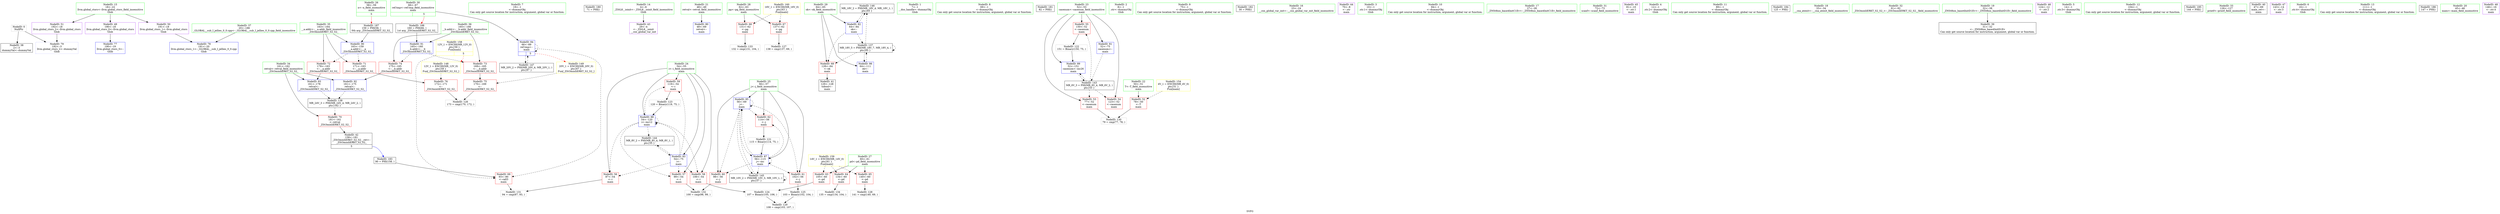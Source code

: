 digraph "SVFG" {
	label="SVFG";

	Node0x562eb724abb0 [shape=record,color=grey,label="{NodeID: 0\nNullPtr}"];
	Node0x562eb724abb0 -> Node0x562eb7261e10[style=solid];
	Node0x562eb724abb0 -> Node0x562eb72650d0[style=solid];
	Node0x562eb72659f0 [shape=record,color=blue,label="{NodeID: 90\n163\<--159\n__a.addr\<--__a\n_ZSt3minIiERKT_S2_S2_\n}"];
	Node0x562eb72659f0 -> Node0x562eb72649f0[style=dashed];
	Node0x562eb72659f0 -> Node0x562eb7264ac0[style=dashed];
	Node0x562eb72604c0 [shape=record,color=green,label="{NodeID: 7\n19\<--1\n\<--dummyObj\nCan only get source location for instruction, argument, global var or function.}"];
	Node0x562eb727b320 [shape=record,color=black,label="{NodeID: 180\n71 = PHI()\n}"];
	Node0x562eb72608b0 [shape=record,color=green,label="{NodeID: 14\n4\<--6\n_ZStL8__ioinit\<--_ZStL8__ioinit_field_insensitive\nGlob }"];
	Node0x562eb72608b0 -> Node0x562eb7262280[style=solid];
	Node0x562eb727c170 [shape=record,color=black,label="{NodeID: 187\n159 = PHI(58, )\n0th arg _ZSt3minIiERKT_S2_S2_ }"];
	Node0x562eb727c170 -> Node0x562eb72659f0[style=solid];
	Node0x562eb7260f80 [shape=record,color=green,label="{NodeID: 21\n48\<--49\nretval\<--retval_field_insensitive\nmain\n}"];
	Node0x562eb7260f80 -> Node0x562eb72651d0[style=solid];
	Node0x562eb7261530 [shape=record,color=green,label="{NodeID: 28\n62\<--63\npg\<--pg_field_insensitive\nmain\n}"];
	Node0x562eb7261530 -> Node0x562eb72645e0[style=solid];
	Node0x562eb7261530 -> Node0x562eb72646b0[style=solid];
	Node0x562eb7261b70 [shape=record,color=green,label="{NodeID: 35\n163\<--164\n__a.addr\<--__a.addr_field_insensitive\n_ZSt3minIiERKT_S2_S2_\n}"];
	Node0x562eb7261b70 -> Node0x562eb72649f0[style=solid];
	Node0x562eb7261b70 -> Node0x562eb7264ac0[style=solid];
	Node0x562eb7261b70 -> Node0x562eb72659f0[style=solid];
	Node0x562eb72683f0 [shape=record,color=grey,label="{NodeID: 125\n103 = Binary(102, 104, )\n}"];
	Node0x562eb72683f0 -> Node0x562eb72689f0[style=solid];
	Node0x562eb72621b0 [shape=record,color=black,label="{NodeID: 42\n158\<--181\n_ZSt3minIiERKT_S2_S2__ret\<--\n_ZSt3minIiERKT_S2_S2_\n|{<s0>5}}"];
	Node0x562eb72621b0:s0 -> Node0x562eb727bd10[style=solid,color=blue];
	Node0x562eb7263060 [shape=record,color=grey,label="{NodeID: 132\n100 = cmp(98, 99, )\n}"];
	Node0x562eb7263780 [shape=record,color=purple,label="{NodeID: 49\n190\<--18\nllvm.global_ctors_0\<--llvm.global_ctors\nGlob }"];
	Node0x562eb7263780 -> Node0x562eb7264ed0[style=solid];
	Node0x562eb7263dc0 [shape=record,color=red,label="{NodeID: 56\n87\<--54\n\<--i\nmain\n}"];
	Node0x562eb7263dc0 -> Node0x562eb7262ee0[style=solid];
	Node0x562eb7271040 [shape=record,color=black,label="{NodeID: 146\nMR_18V_2 = PHI(MR_18V_4, MR_18V_1, )\npts\{65 \}\n}"];
	Node0x562eb7271040 -> Node0x562eb7265370[style=dashed];
	Node0x562eb7264370 [shape=record,color=red,label="{NodeID: 63\n105\<--60\n\<--pd\nmain\n}"];
	Node0x562eb7264370 -> Node0x562eb7268270[style=solid];
	Node0x562eb7264920 [shape=record,color=red,label="{NodeID: 70\n181\<--161\n\<--retval\n_ZSt3minIiERKT_S2_S2_\n}"];
	Node0x562eb7264920 -> Node0x562eb72621b0[style=solid];
	Node0x562eb7272f30 [shape=record,color=yellow,style=double,label="{NodeID: 160\n16V_1 = ENCHI(MR_16V_0)\npts\{63 \}\nFun[main]}"];
	Node0x562eb7272f30 -> Node0x562eb72645e0[style=dashed];
	Node0x562eb7272f30 -> Node0x562eb72646b0[style=dashed];
	Node0x562eb7264ed0 [shape=record,color=blue,label="{NodeID: 77\n190\<--19\nllvm.global_ctors_0\<--\nGlob }"];
	Node0x562eb7265510 [shape=record,color=blue,label="{NodeID: 84\n66\<--89\nref.tmp\<--\nmain\n|{|<s3>5}}"];
	Node0x562eb7265510 -> Node0x562eb7264850[style=dashed];
	Node0x562eb7265510 -> Node0x562eb7265510[style=dashed];
	Node0x562eb7265510 -> Node0x562eb7271540[style=dashed];
	Node0x562eb7265510:s3 -> Node0x562eb7272560[style=dashed,color=red];
	Node0x562eb724c1d0 [shape=record,color=green,label="{NodeID: 1\n7\<--1\n__dso_handle\<--dummyObj\nGlob }"];
	Node0x562eb7265ac0 [shape=record,color=blue,label="{NodeID: 91\n165\<--160\n__b.addr\<--__b\n_ZSt3minIiERKT_S2_S2_\n}"];
	Node0x562eb7265ac0 -> Node0x562eb7264b90[style=dashed];
	Node0x562eb7265ac0 -> Node0x562eb7264c60[style=dashed];
	Node0x562eb7260550 [shape=record,color=green,label="{NodeID: 8\n69\<--1\n\<--dummyObj\nCan only get source location for instruction, argument, global var or function.}"];
	Node0x562eb727b420 [shape=record,color=black,label="{NodeID: 181\n82 = PHI()\n}"];
	Node0x562eb7260980 [shape=record,color=green,label="{NodeID: 15\n18\<--22\nllvm.global_ctors\<--llvm.global_ctors_field_insensitive\nGlob }"];
	Node0x562eb7260980 -> Node0x562eb7263780[style=solid];
	Node0x562eb7260980 -> Node0x562eb7263880[style=solid];
	Node0x562eb7260980 -> Node0x562eb7263980[style=solid];
	Node0x562eb727c300 [shape=record,color=black,label="{NodeID: 188\n160 = PHI(66, )\n1st arg _ZSt3minIiERKT_S2_S2_ }"];
	Node0x562eb727c300 -> Node0x562eb7265ac0[style=solid];
	Node0x562eb7261050 [shape=record,color=green,label="{NodeID: 22\n50\<--51\nT\<--T_field_insensitive\nmain\n}"];
	Node0x562eb7261050 -> Node0x562eb7263a80[style=solid];
	Node0x562eb7261600 [shape=record,color=green,label="{NodeID: 29\n64\<--65\nok\<--ok_field_insensitive\nmain\n}"];
	Node0x562eb7261600 -> Node0x562eb7264780[style=solid];
	Node0x562eb7261600 -> Node0x562eb7265370[style=solid];
	Node0x562eb7261600 -> Node0x562eb72656b0[style=solid];
	Node0x562eb7261c40 [shape=record,color=green,label="{NodeID: 36\n165\<--166\n__b.addr\<--__b.addr_field_insensitive\n_ZSt3minIiERKT_S2_S2_\n}"];
	Node0x562eb7261c40 -> Node0x562eb7264b90[style=solid];
	Node0x562eb7261c40 -> Node0x562eb7264c60[style=solid];
	Node0x562eb7261c40 -> Node0x562eb7265ac0[style=solid];
	Node0x562eb7268570 [shape=record,color=grey,label="{NodeID: 126\n173 = cmp(170, 172, )\n}"];
	Node0x562eb7262280 [shape=record,color=purple,label="{NodeID: 43\n29\<--4\n\<--_ZStL8__ioinit\n__cxx_global_var_init\n}"];
	Node0x562eb72631e0 [shape=record,color=grey,label="{NodeID: 133\n132 = cmp(131, 104, )\n}"];
	Node0x562eb7263880 [shape=record,color=purple,label="{NodeID: 50\n191\<--18\nllvm.global_ctors_1\<--llvm.global_ctors\nGlob }"];
	Node0x562eb7263880 -> Node0x562eb7264fd0[style=solid];
	Node0x562eb7263e90 [shape=record,color=red,label="{NodeID: 57\n99\<--54\n\<--i\nmain\n}"];
	Node0x562eb7263e90 -> Node0x562eb7263060[style=solid];
	Node0x562eb7271540 [shape=record,color=black,label="{NodeID: 147\nMR_20V_2 = PHI(MR_20V_4, MR_20V_1, )\npts\{67 \}\n}"];
	Node0x562eb7271540 -> Node0x562eb7265510[style=dashed];
	Node0x562eb7264440 [shape=record,color=red,label="{NodeID: 64\n134\<--60\n\<--pd\nmain\n}"];
	Node0x562eb7264440 -> Node0x562eb7263360[style=solid];
	Node0x562eb72729f0 [shape=record,color=yellow,style=double,label="{NodeID: 154\n4V_1 = ENCHI(MR_4V_0)\npts\{51 \}\nFun[main]}"];
	Node0x562eb72729f0 -> Node0x562eb7263a80[style=dashed];
	Node0x562eb72649f0 [shape=record,color=red,label="{NodeID: 71\n171\<--163\n\<--__a.addr\n_ZSt3minIiERKT_S2_S2_\n}"];
	Node0x562eb72649f0 -> Node0x562eb7264e00[style=solid];
	Node0x562eb7264fd0 [shape=record,color=blue,label="{NodeID: 78\n191\<--20\nllvm.global_ctors_1\<--_GLOBAL__sub_I_jellies_0_0.cpp\nGlob }"];
	Node0x562eb72655e0 [shape=record,color=blue,label="{NodeID: 85\n56\<--69\nj\<--\nmain\n}"];
	Node0x562eb72655e0 -> Node0x562eb7264100[style=dashed];
	Node0x562eb72655e0 -> Node0x562eb72641d0[style=dashed];
	Node0x562eb72655e0 -> Node0x562eb72642a0[style=dashed];
	Node0x562eb72655e0 -> Node0x562eb72655e0[style=dashed];
	Node0x562eb72655e0 -> Node0x562eb7265780[style=dashed];
	Node0x562eb72655e0 -> Node0x562eb7270b40[style=dashed];
	Node0x562eb724b000 [shape=record,color=green,label="{NodeID: 2\n8\<--1\n.str\<--dummyObj\nGlob }"];
	Node0x562eb7265b90 [shape=record,color=blue,label="{NodeID: 92\n161\<--175\nretval\<--\n_ZSt3minIiERKT_S2_S2_\n}"];
	Node0x562eb7265b90 -> Node0x562eb726e840[style=dashed];
	Node0x562eb72605e0 [shape=record,color=green,label="{NodeID: 9\n75\<--1\n\<--dummyObj\nCan only get source location for instruction, argument, global var or function.}"];
	Node0x562eb727bc10 [shape=record,color=black,label="{NodeID: 182\n30 = PHI()\n}"];
	Node0x562eb7260a80 [shape=record,color=green,label="{NodeID: 16\n23\<--24\n__cxx_global_var_init\<--__cxx_global_var_init_field_insensitive\n}"];
	Node0x562eb7261120 [shape=record,color=green,label="{NodeID: 23\n52\<--53\ncasenum\<--casenum_field_insensitive\nmain\n}"];
	Node0x562eb7261120 -> Node0x562eb7263b50[style=solid];
	Node0x562eb7261120 -> Node0x562eb7263c20[style=solid];
	Node0x562eb7261120 -> Node0x562eb7263cf0[style=solid];
	Node0x562eb7261120 -> Node0x562eb72652a0[style=solid];
	Node0x562eb7261120 -> Node0x562eb7265920[style=solid];
	Node0x562eb72616d0 [shape=record,color=green,label="{NodeID: 30\n66\<--67\nref.tmp\<--ref.tmp_field_insensitive\nmain\n|{|<s1>5}}"];
	Node0x562eb72616d0 -> Node0x562eb7265510[style=solid];
	Node0x562eb72616d0:s1 -> Node0x562eb727c300[style=solid,color=red];
	Node0x562eb7261d10 [shape=record,color=green,label="{NodeID: 37\n20\<--186\n_GLOBAL__sub_I_jellies_0_0.cpp\<--_GLOBAL__sub_I_jellies_0_0.cpp_field_insensitive\n}"];
	Node0x562eb7261d10 -> Node0x562eb7264fd0[style=solid];
	Node0x562eb72686f0 [shape=record,color=grey,label="{NodeID: 127\n138 = cmp(137, 69, )\n}"];
	Node0x562eb7262350 [shape=record,color=purple,label="{NodeID: 44\n70\<--8\n\<--.str\nmain\n}"];
	Node0x562eb7263360 [shape=record,color=grey,label="{NodeID: 134\n135 = cmp(134, 104, )\n}"];
	Node0x562eb7263980 [shape=record,color=purple,label="{NodeID: 51\n192\<--18\nllvm.global_ctors_2\<--llvm.global_ctors\nGlob }"];
	Node0x562eb7263980 -> Node0x562eb72650d0[style=solid];
	Node0x562eb7263f60 [shape=record,color=red,label="{NodeID: 58\n106\<--54\n\<--i\nmain\n}"];
	Node0x562eb7263f60 -> Node0x562eb7268270[style=solid];
	Node0x562eb7271a40 [shape=record,color=yellow,style=double,label="{NodeID: 148\n12V_1 = ENCHI(MR_12V_0)\npts\{59 \}\nFun[_ZSt3minIiERKT_S2_S2_]}"];
	Node0x562eb7271a40 -> Node0x562eb7264e00[style=dashed];
	Node0x562eb7264510 [shape=record,color=red,label="{NodeID: 65\n140\<--60\n\<--pd\nmain\n}"];
	Node0x562eb7264510 -> Node0x562eb7268870[style=solid];
	Node0x562eb7264ac0 [shape=record,color=red,label="{NodeID: 72\n178\<--163\n\<--__a.addr\n_ZSt3minIiERKT_S2_S2_\n}"];
	Node0x562eb7264ac0 -> Node0x562eb7265c60[style=solid];
	Node0x562eb72650d0 [shape=record,color=blue, style = dotted,label="{NodeID: 79\n192\<--3\nllvm.global_ctors_2\<--dummyVal\nGlob }"];
	Node0x562eb72656b0 [shape=record,color=blue,label="{NodeID: 86\n64\<--111\nok\<--\nmain\n}"];
	Node0x562eb72656b0 -> Node0x562eb726e340[style=dashed];
	Node0x562eb724b090 [shape=record,color=green,label="{NodeID: 3\n10\<--1\n.str.1\<--dummyObj\nGlob }"];
	Node0x562eb7265c60 [shape=record,color=blue,label="{NodeID: 93\n161\<--178\nretval\<--\n_ZSt3minIiERKT_S2_S2_\n}"];
	Node0x562eb7265c60 -> Node0x562eb726e840[style=dashed];
	Node0x562eb7260670 [shape=record,color=green,label="{NodeID: 10\n84\<--1\n\<--dummyObj\nCan only get source location for instruction, argument, global var or function.}"];
	Node0x562eb727bd10 [shape=record,color=black,label="{NodeID: 183\n90 = PHI(158, )\n}"];
	Node0x562eb727bd10 -> Node0x562eb7264850[style=solid];
	Node0x562eb7260b80 [shape=record,color=green,label="{NodeID: 17\n27\<--28\n_ZNSt8ios_base4InitC1Ev\<--_ZNSt8ios_base4InitC1Ev_field_insensitive\n}"];
	Node0x562eb72611f0 [shape=record,color=green,label="{NodeID: 24\n54\<--55\ni\<--i_field_insensitive\nmain\n}"];
	Node0x562eb72611f0 -> Node0x562eb7263dc0[style=solid];
	Node0x562eb72611f0 -> Node0x562eb7263e90[style=solid];
	Node0x562eb72611f0 -> Node0x562eb7263f60[style=solid];
	Node0x562eb72611f0 -> Node0x562eb7264030[style=solid];
	Node0x562eb72611f0 -> Node0x562eb7265440[style=solid];
	Node0x562eb72611f0 -> Node0x562eb7265850[style=solid];
	Node0x562eb72617a0 [shape=record,color=green,label="{NodeID: 31\n72\<--73\nscanf\<--scanf_field_insensitive\n}"];
	Node0x562eb7267df0 [shape=record,color=grey,label="{NodeID: 121\n115 = Binary(114, 75, )\n}"];
	Node0x562eb7267df0 -> Node0x562eb7265780[style=solid];
	Node0x562eb7261e10 [shape=record,color=black,label="{NodeID: 38\n2\<--3\ndummyVal\<--dummyVal\n}"];
	Node0x562eb7268870 [shape=record,color=grey,label="{NodeID: 128\n141 = cmp(140, 69, )\n}"];
	Node0x562eb7262420 [shape=record,color=purple,label="{NodeID: 45\n81\<--10\n\<--.str.1\nmain\n}"];
	Node0x562eb7263a80 [shape=record,color=red,label="{NodeID: 52\n78\<--50\n\<--T\nmain\n}"];
	Node0x562eb7263a80 -> Node0x562eb7268b70[style=solid];
	Node0x562eb7264030 [shape=record,color=red,label="{NodeID: 59\n119\<--54\n\<--i\nmain\n}"];
	Node0x562eb7264030 -> Node0x562eb72680f0[style=solid];
	Node0x562eb7272560 [shape=record,color=yellow,style=double,label="{NodeID: 149\n20V_1 = ENCHI(MR_20V_0)\npts\{67 \}\nFun[_ZSt3minIiERKT_S2_S2_]}"];
	Node0x562eb7272560 -> Node0x562eb7264d30[style=dashed];
	Node0x562eb72645e0 [shape=record,color=red,label="{NodeID: 66\n131\<--62\n\<--pg\nmain\n}"];
	Node0x562eb72645e0 -> Node0x562eb72631e0[style=solid];
	Node0x562eb7264b90 [shape=record,color=red,label="{NodeID: 73\n169\<--165\n\<--__b.addr\n_ZSt3minIiERKT_S2_S2_\n}"];
	Node0x562eb7264b90 -> Node0x562eb7264d30[style=solid];
	Node0x562eb72651d0 [shape=record,color=blue,label="{NodeID: 80\n48\<--69\nretval\<--\nmain\n}"];
	Node0x562eb7265780 [shape=record,color=blue,label="{NodeID: 87\n56\<--115\nj\<--inc\nmain\n}"];
	Node0x562eb7265780 -> Node0x562eb7264100[style=dashed];
	Node0x562eb7265780 -> Node0x562eb72641d0[style=dashed];
	Node0x562eb7265780 -> Node0x562eb72642a0[style=dashed];
	Node0x562eb7265780 -> Node0x562eb72655e0[style=dashed];
	Node0x562eb7265780 -> Node0x562eb7265780[style=dashed];
	Node0x562eb7265780 -> Node0x562eb7270b40[style=dashed];
	Node0x562eb724b660 [shape=record,color=green,label="{NodeID: 4\n12\<--1\n.str.2\<--dummyObj\nGlob }"];
	Node0x562eb7260700 [shape=record,color=green,label="{NodeID: 11\n89\<--1\n\<--dummyObj\nCan only get source location for instruction, argument, global var or function.}"];
	Node0x562eb727bf00 [shape=record,color=black,label="{NodeID: 184\n125 = PHI()\n}"];
	Node0x562eb7260c80 [shape=record,color=green,label="{NodeID: 18\n33\<--34\n__cxa_atexit\<--__cxa_atexit_field_insensitive\n}"];
	Node0x562eb72612c0 [shape=record,color=green,label="{NodeID: 25\n56\<--57\nj\<--j_field_insensitive\nmain\n}"];
	Node0x562eb72612c0 -> Node0x562eb7264100[style=solid];
	Node0x562eb72612c0 -> Node0x562eb72641d0[style=solid];
	Node0x562eb72612c0 -> Node0x562eb72642a0[style=solid];
	Node0x562eb72612c0 -> Node0x562eb72655e0[style=solid];
	Node0x562eb72612c0 -> Node0x562eb7265780[style=solid];
	Node0x562eb72618a0 [shape=record,color=green,label="{NodeID: 32\n91\<--92\n_ZSt3minIiERKT_S2_S2_\<--_ZSt3minIiERKT_S2_S2__field_insensitive\n}"];
	Node0x562eb7267f70 [shape=record,color=grey,label="{NodeID: 122\n151 = Binary(150, 75, )\n}"];
	Node0x562eb7267f70 -> Node0x562eb7265920[style=solid];
	Node0x562eb7261f10 [shape=record,color=black,label="{NodeID: 39\n31\<--32\n\<--_ZNSt8ios_base4InitD1Ev\nCan only get source location for instruction, argument, global var or function.}"];
	Node0x562eb72689f0 [shape=record,color=grey,label="{NodeID: 129\n108 = cmp(103, 107, )\n}"];
	Node0x562eb72624f0 [shape=record,color=purple,label="{NodeID: 46\n124\<--12\n\<--.str.2\nmain\n}"];
	Node0x562eb7263b50 [shape=record,color=red,label="{NodeID: 53\n77\<--52\n\<--casenum\nmain\n}"];
	Node0x562eb7263b50 -> Node0x562eb7268b70[style=solid];
	Node0x562eb7270140 [shape=record,color=black,label="{NodeID: 143\nMR_6V_3 = PHI(MR_6V_4, MR_6V_2, )\npts\{53 \}\n}"];
	Node0x562eb7270140 -> Node0x562eb7263b50[style=dashed];
	Node0x562eb7270140 -> Node0x562eb7263c20[style=dashed];
	Node0x562eb7270140 -> Node0x562eb7263cf0[style=dashed];
	Node0x562eb7270140 -> Node0x562eb7265920[style=dashed];
	Node0x562eb7264100 [shape=record,color=red,label="{NodeID: 60\n98\<--56\n\<--j\nmain\n}"];
	Node0x562eb7264100 -> Node0x562eb7263060[style=solid];
	Node0x562eb72646b0 [shape=record,color=red,label="{NodeID: 67\n137\<--62\n\<--pg\nmain\n}"];
	Node0x562eb72646b0 -> Node0x562eb72686f0[style=solid];
	Node0x562eb7264c60 [shape=record,color=red,label="{NodeID: 74\n175\<--165\n\<--__b.addr\n_ZSt3minIiERKT_S2_S2_\n}"];
	Node0x562eb7264c60 -> Node0x562eb7265b90[style=solid];
	Node0x562eb72652a0 [shape=record,color=blue,label="{NodeID: 81\n52\<--75\ncasenum\<--\nmain\n}"];
	Node0x562eb72652a0 -> Node0x562eb7270140[style=dashed];
	Node0x562eb7265850 [shape=record,color=blue,label="{NodeID: 88\n54\<--120\ni\<--inc12\nmain\n}"];
	Node0x562eb7265850 -> Node0x562eb7263dc0[style=dashed];
	Node0x562eb7265850 -> Node0x562eb7263e90[style=dashed];
	Node0x562eb7265850 -> Node0x562eb7263f60[style=dashed];
	Node0x562eb7265850 -> Node0x562eb7264030[style=dashed];
	Node0x562eb7265850 -> Node0x562eb7265850[style=dashed];
	Node0x562eb7265850 -> Node0x562eb7270640[style=dashed];
	Node0x562eb724b6f0 [shape=record,color=green,label="{NodeID: 5\n14\<--1\n.str.3\<--dummyObj\nGlob }"];
	Node0x562eb7260790 [shape=record,color=green,label="{NodeID: 12\n104\<--1\n\<--dummyObj\nCan only get source location for instruction, argument, global var or function.}"];
	Node0x562eb727bfd0 [shape=record,color=black,label="{NodeID: 185\n144 = PHI()\n}"];
	Node0x562eb7260d80 [shape=record,color=green,label="{NodeID: 19\n32\<--38\n_ZNSt8ios_base4InitD1Ev\<--_ZNSt8ios_base4InitD1Ev_field_insensitive\n}"];
	Node0x562eb7260d80 -> Node0x562eb7261f10[style=solid];
	Node0x562eb7261390 [shape=record,color=green,label="{NodeID: 26\n58\<--59\nn\<--n_field_insensitive\nmain\n|{<s0>5}}"];
	Node0x562eb7261390:s0 -> Node0x562eb727c170[style=solid,color=red];
	Node0x562eb72619a0 [shape=record,color=green,label="{NodeID: 33\n126\<--127\nprintf\<--printf_field_insensitive\n}"];
	Node0x562eb72680f0 [shape=record,color=grey,label="{NodeID: 123\n120 = Binary(119, 75, )\n}"];
	Node0x562eb72680f0 -> Node0x562eb7265850[style=solid];
	Node0x562eb7262010 [shape=record,color=black,label="{NodeID: 40\n47\<--69\nmain_ret\<--\nmain\n}"];
	Node0x562eb7268b70 [shape=record,color=grey,label="{NodeID: 130\n79 = cmp(77, 78, )\n}"];
	Node0x562eb72625c0 [shape=record,color=purple,label="{NodeID: 47\n143\<--14\n\<--.str.3\nmain\n}"];
	Node0x562eb726e340 [shape=record,color=black,label="{NodeID: 137\nMR_18V_5 = PHI(MR_18V_7, MR_18V_4, )\npts\{65 \}\n}"];
	Node0x562eb726e340 -> Node0x562eb7264780[style=dashed];
	Node0x562eb726e340 -> Node0x562eb72656b0[style=dashed];
	Node0x562eb726e340 -> Node0x562eb726e340[style=dashed];
	Node0x562eb726e340 -> Node0x562eb7271040[style=dashed];
	Node0x562eb7263c20 [shape=record,color=red,label="{NodeID: 54\n123\<--52\n\<--casenum\nmain\n}"];
	Node0x562eb7270640 [shape=record,color=black,label="{NodeID: 144\nMR_8V_2 = PHI(MR_8V_4, MR_8V_1, )\npts\{55 \}\n}"];
	Node0x562eb7270640 -> Node0x562eb7265440[style=dashed];
	Node0x562eb72641d0 [shape=record,color=red,label="{NodeID: 61\n102\<--56\n\<--j\nmain\n}"];
	Node0x562eb72641d0 -> Node0x562eb72683f0[style=solid];
	Node0x562eb7264780 [shape=record,color=red,label="{NodeID: 68\n128\<--64\n\<--ok\nmain\n}"];
	Node0x562eb7264780 -> Node0x562eb72620e0[style=solid];
	Node0x562eb7272d70 [shape=record,color=yellow,style=double,label="{NodeID: 158\n12V_1 = ENCHI(MR_12V_0)\npts\{59 \}\nFun[main]|{|<s1>5}}"];
	Node0x562eb7272d70 -> Node0x562eb7264850[style=dashed];
	Node0x562eb7272d70:s1 -> Node0x562eb7271a40[style=dashed,color=red];
	Node0x562eb7264d30 [shape=record,color=red,label="{NodeID: 75\n170\<--169\n\<--\n_ZSt3minIiERKT_S2_S2_\n}"];
	Node0x562eb7264d30 -> Node0x562eb7268570[style=solid];
	Node0x562eb7265370 [shape=record,color=blue,label="{NodeID: 82\n64\<--84\nok\<--\nmain\n}"];
	Node0x562eb7265370 -> Node0x562eb7264780[style=dashed];
	Node0x562eb7265370 -> Node0x562eb726e340[style=dashed];
	Node0x562eb7265370 -> Node0x562eb7271040[style=dashed];
	Node0x562eb7265920 [shape=record,color=blue,label="{NodeID: 89\n52\<--151\ncasenum\<--inc26\nmain\n}"];
	Node0x562eb7265920 -> Node0x562eb7270140[style=dashed];
	Node0x562eb7260430 [shape=record,color=green,label="{NodeID: 6\n16\<--1\n.str.4\<--dummyObj\nGlob }"];
	Node0x562eb7260820 [shape=record,color=green,label="{NodeID: 13\n111\<--1\n\<--dummyObj\nCan only get source location for instruction, argument, global var or function.}"];
	Node0x562eb727c0a0 [shape=record,color=black,label="{NodeID: 186\n147 = PHI()\n}"];
	Node0x562eb7260e80 [shape=record,color=green,label="{NodeID: 20\n45\<--46\nmain\<--main_field_insensitive\n}"];
	Node0x562eb7261460 [shape=record,color=green,label="{NodeID: 27\n60\<--61\npd\<--pd_field_insensitive\nmain\n}"];
	Node0x562eb7261460 -> Node0x562eb7264370[style=solid];
	Node0x562eb7261460 -> Node0x562eb7264440[style=solid];
	Node0x562eb7261460 -> Node0x562eb7264510[style=solid];
	Node0x562eb7261aa0 [shape=record,color=green,label="{NodeID: 34\n161\<--162\nretval\<--retval_field_insensitive\n_ZSt3minIiERKT_S2_S2_\n}"];
	Node0x562eb7261aa0 -> Node0x562eb7264920[style=solid];
	Node0x562eb7261aa0 -> Node0x562eb7265b90[style=solid];
	Node0x562eb7261aa0 -> Node0x562eb7265c60[style=solid];
	Node0x562eb7268270 [shape=record,color=grey,label="{NodeID: 124\n107 = Binary(105, 106, )\n}"];
	Node0x562eb7268270 -> Node0x562eb72689f0[style=solid];
	Node0x562eb72620e0 [shape=record,color=black,label="{NodeID: 41\n129\<--128\ntobool\<--\nmain\n}"];
	Node0x562eb7262ee0 [shape=record,color=grey,label="{NodeID: 131\n94 = cmp(87, 93, )\n}"];
	Node0x562eb72636b0 [shape=record,color=purple,label="{NodeID: 48\n146\<--16\n\<--.str.4\nmain\n}"];
	Node0x562eb726e840 [shape=record,color=black,label="{NodeID: 138\nMR_24V_3 = PHI(MR_24V_4, MR_24V_2, )\npts\{162 \}\n}"];
	Node0x562eb726e840 -> Node0x562eb7264920[style=dashed];
	Node0x562eb7263cf0 [shape=record,color=red,label="{NodeID: 55\n150\<--52\n\<--casenum\nmain\n}"];
	Node0x562eb7263cf0 -> Node0x562eb7267f70[style=solid];
	Node0x562eb7270b40 [shape=record,color=black,label="{NodeID: 145\nMR_10V_2 = PHI(MR_10V_3, MR_10V_1, )\npts\{57 \}\n}"];
	Node0x562eb7270b40 -> Node0x562eb72655e0[style=dashed];
	Node0x562eb7270b40 -> Node0x562eb7270b40[style=dashed];
	Node0x562eb72642a0 [shape=record,color=red,label="{NodeID: 62\n114\<--56\n\<--j\nmain\n}"];
	Node0x562eb72642a0 -> Node0x562eb7267df0[style=solid];
	Node0x562eb7264850 [shape=record,color=red,label="{NodeID: 69\n93\<--90\n\<--call3\nmain\n}"];
	Node0x562eb7264850 -> Node0x562eb7262ee0[style=solid];
	Node0x562eb7272e50 [shape=record,color=yellow,style=double,label="{NodeID: 159\n14V_1 = ENCHI(MR_14V_0)\npts\{61 \}\nFun[main]}"];
	Node0x562eb7272e50 -> Node0x562eb7264370[style=dashed];
	Node0x562eb7272e50 -> Node0x562eb7264440[style=dashed];
	Node0x562eb7272e50 -> Node0x562eb7264510[style=dashed];
	Node0x562eb7264e00 [shape=record,color=red,label="{NodeID: 76\n172\<--171\n\<--\n_ZSt3minIiERKT_S2_S2_\n}"];
	Node0x562eb7264e00 -> Node0x562eb7268570[style=solid];
	Node0x562eb7265440 [shape=record,color=blue,label="{NodeID: 83\n54\<--75\ni\<--\nmain\n}"];
	Node0x562eb7265440 -> Node0x562eb7263dc0[style=dashed];
	Node0x562eb7265440 -> Node0x562eb7263e90[style=dashed];
	Node0x562eb7265440 -> Node0x562eb7263f60[style=dashed];
	Node0x562eb7265440 -> Node0x562eb7264030[style=dashed];
	Node0x562eb7265440 -> Node0x562eb7265850[style=dashed];
	Node0x562eb7265440 -> Node0x562eb7270640[style=dashed];
}
